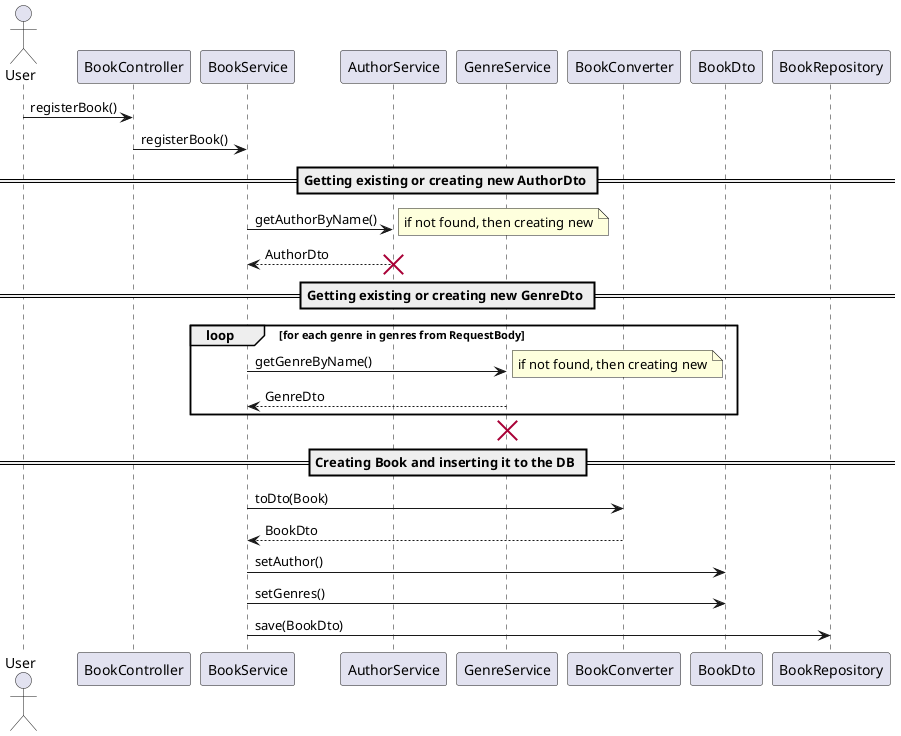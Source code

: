 @startuml

actor User

User -> BookController: registerBook()
BookController -> BookService: registerBook()

== Getting existing or creating new AuthorDto ==
BookService -> AuthorService: getAuthorByName()
note right: if not found, then creating new
BookService <-- AuthorService: AuthorDto
destroy AuthorService

== Getting existing or creating new GenreDto ==
loop for each genre in genres from RequestBody
BookService -> GenreService: getGenreByName()
note right: if not found, then creating new
BookService <-- GenreService: GenreDto
end
destroy GenreService

== Creating Book and inserting it to the DB ==
BookService -> BookConverter: toDto(Book)
BookService <-- BookConverter: BookDto

BookService -> BookDto: setAuthor()
BookService -> BookDto: setGenres()

BookService -> BookRepository: save(BookDto)

@enduml